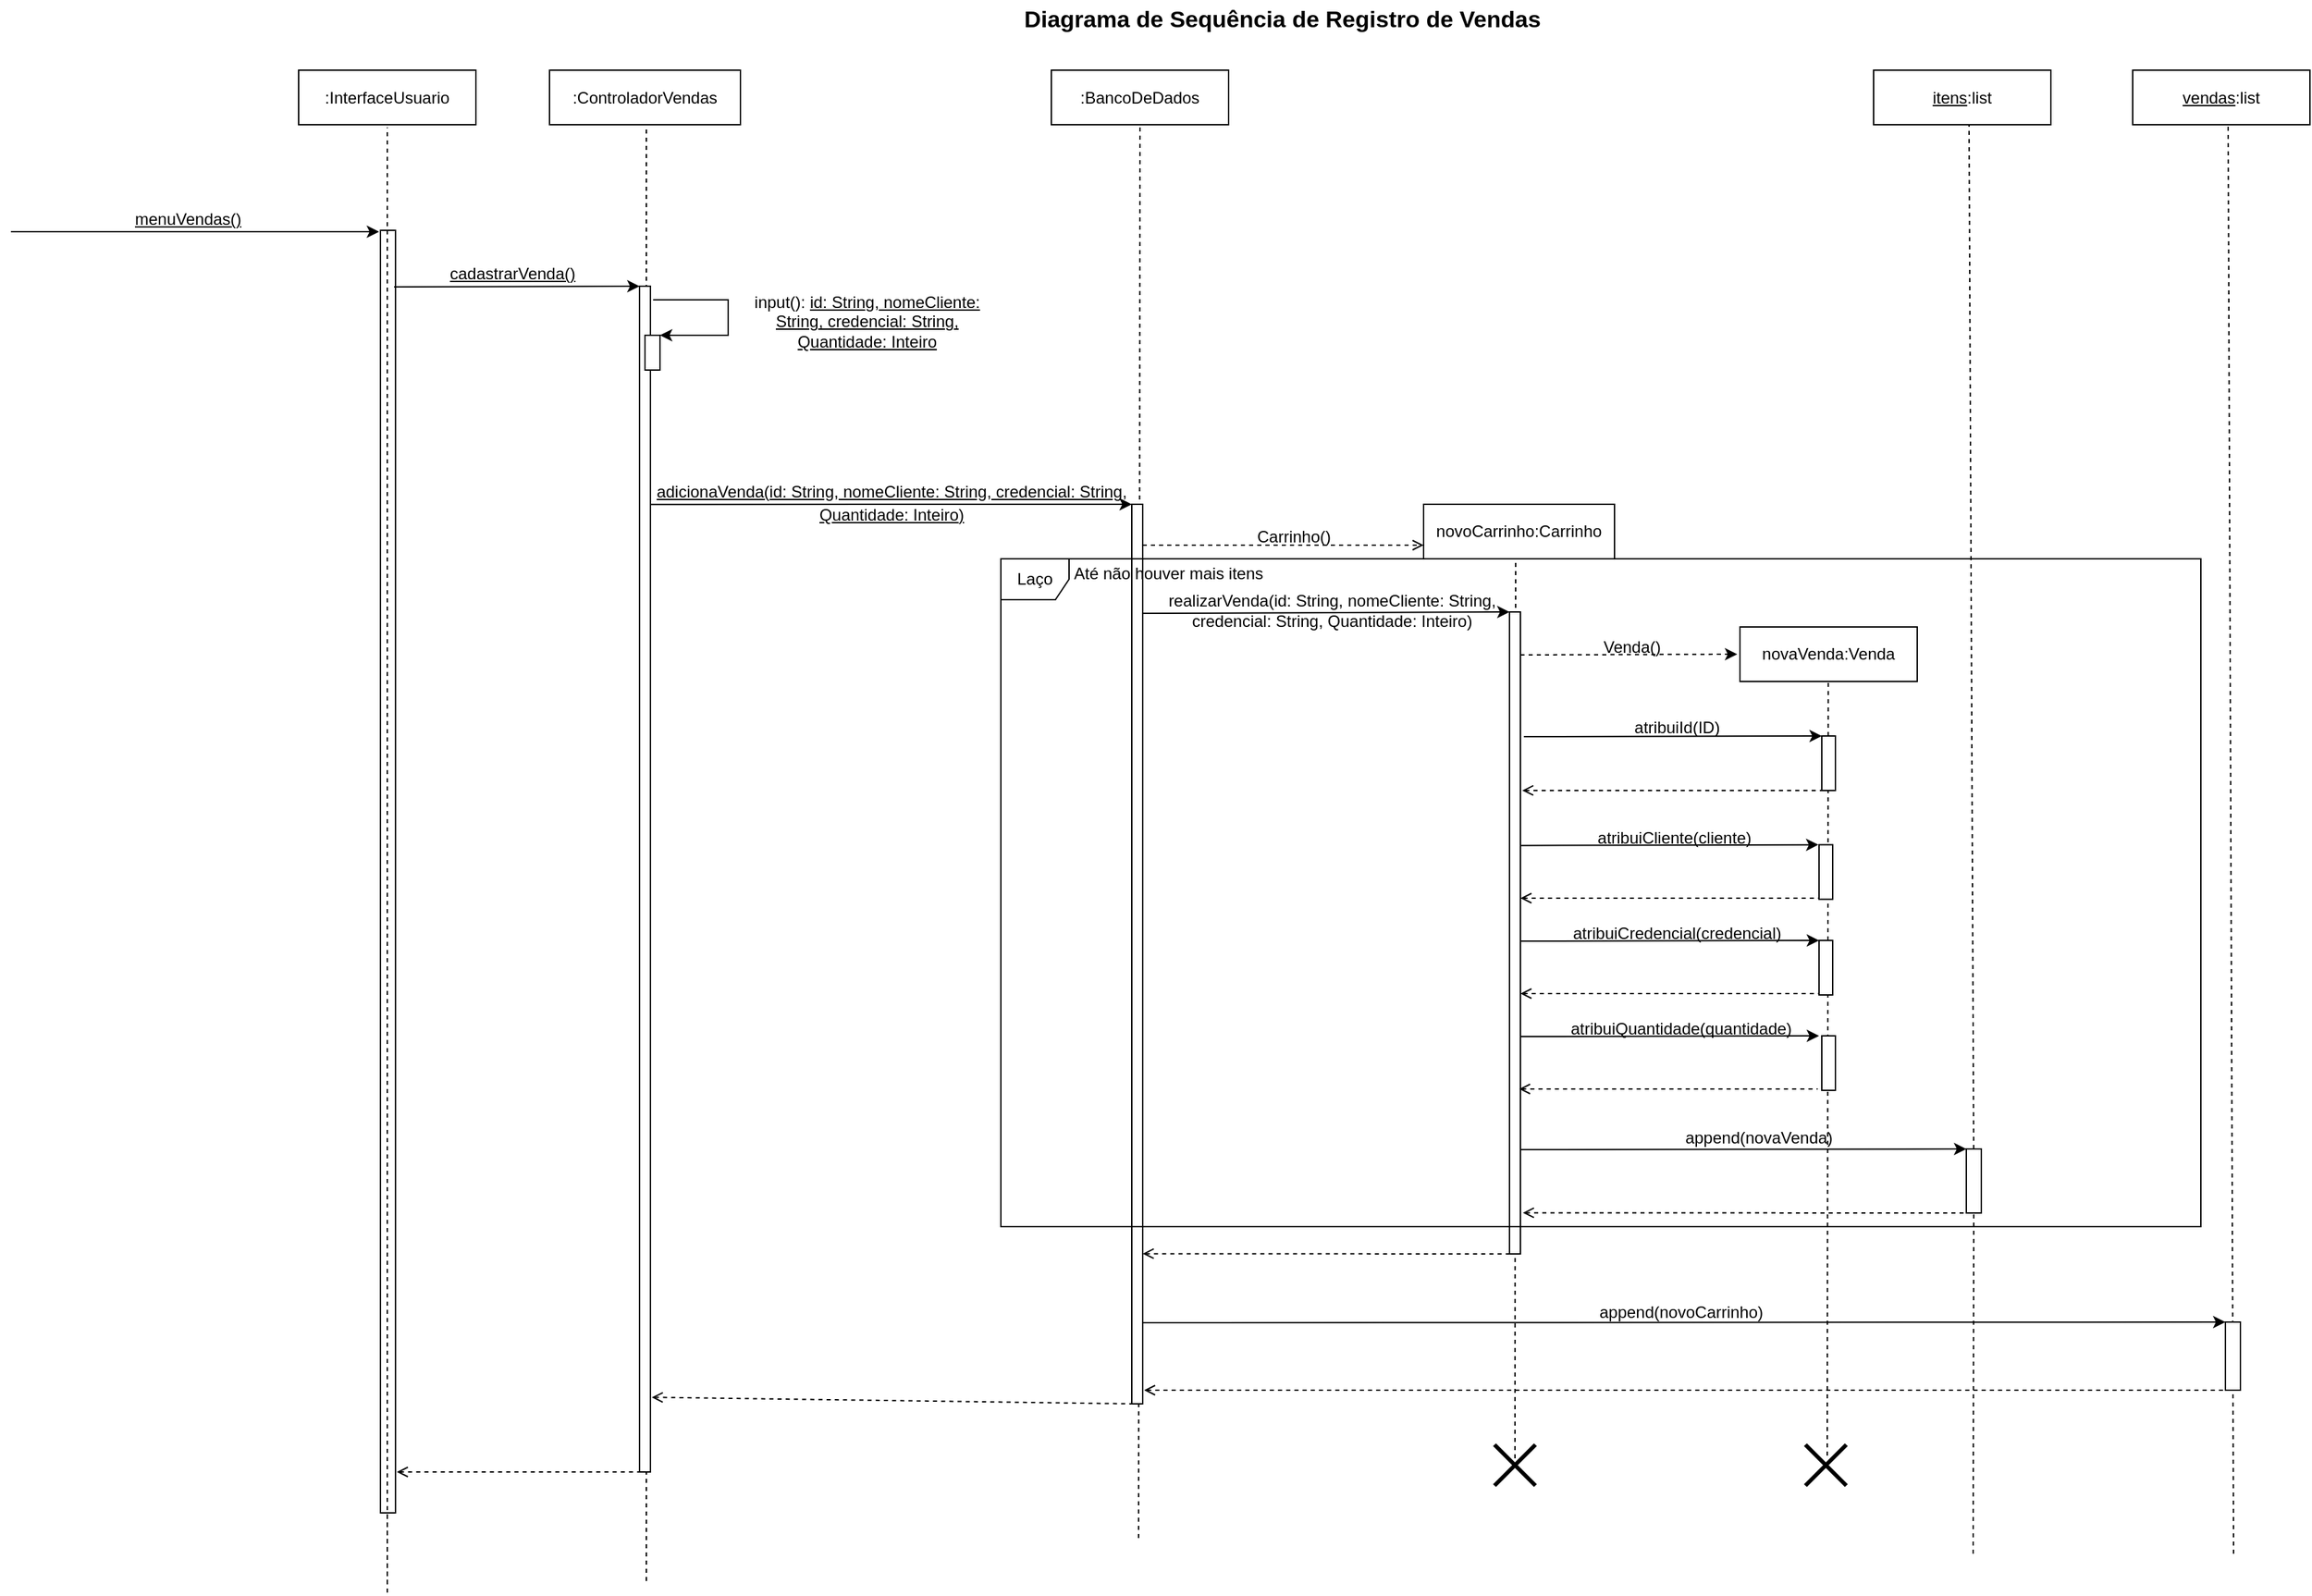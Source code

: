 <mxfile version="25.0.1">
  <diagram name="Página-1" id="8p2t1sqDA48cGPJaIhjd">
    <mxGraphModel dx="1909" dy="1221" grid="1" gridSize="10" guides="1" tooltips="1" connect="1" arrows="1" fold="1" page="0" pageScale="1" pageWidth="827" pageHeight="1169" math="0" shadow="0">
      <root>
        <mxCell id="0" />
        <mxCell id="1" parent="0" />
        <mxCell id="SlNrmb2mb2ixUGoI90xO-1" value=":InterfaceUsuario" style="rounded=0;whiteSpace=wrap;html=1;" parent="1" vertex="1">
          <mxGeometry x="175" y="-38.5" width="130" height="40" as="geometry" />
        </mxCell>
        <mxCell id="SlNrmb2mb2ixUGoI90xO-6" value="" style="endArrow=none;dashed=1;html=1;rounded=0;entryX=0.5;entryY=1;entryDx=0;entryDy=0;" parent="1" edge="1">
          <mxGeometry width="50" height="50" relative="1" as="geometry">
            <mxPoint x="240" y="1078.5" as="sourcePoint" />
            <mxPoint x="240" y="120" as="targetPoint" />
          </mxGeometry>
        </mxCell>
        <mxCell id="SlNrmb2mb2ixUGoI90xO-7" value="" style="endArrow=classic;html=1;rounded=0;" parent="1" edge="1">
          <mxGeometry width="50" height="50" relative="1" as="geometry">
            <mxPoint x="-36" y="80" as="sourcePoint" />
            <mxPoint x="234" y="80" as="targetPoint" />
          </mxGeometry>
        </mxCell>
        <mxCell id="SlNrmb2mb2ixUGoI90xO-8" value="&lt;u&gt;menuVendas()&lt;/u&gt;" style="text;html=1;align=center;verticalAlign=middle;whiteSpace=wrap;rounded=0;" parent="1" vertex="1">
          <mxGeometry x="64" y="56" width="60" height="30" as="geometry" />
        </mxCell>
        <mxCell id="SlNrmb2mb2ixUGoI90xO-9" value="" style="rounded=0;whiteSpace=wrap;html=1;" parent="1" vertex="1">
          <mxGeometry x="235" y="79" width="11.06" height="941" as="geometry" />
        </mxCell>
        <mxCell id="SlNrmb2mb2ixUGoI90xO-10" value=":ControladorVendas" style="rounded=0;whiteSpace=wrap;html=1;" parent="1" vertex="1">
          <mxGeometry x="359" y="-38.5" width="140" height="40" as="geometry" />
        </mxCell>
        <mxCell id="SlNrmb2mb2ixUGoI90xO-11" value="" style="endArrow=none;dashed=1;html=1;rounded=0;" parent="1" edge="1">
          <mxGeometry width="50" height="50" relative="1" as="geometry">
            <mxPoint x="430" y="1070" as="sourcePoint" />
            <mxPoint x="430" y="1.5" as="targetPoint" />
          </mxGeometry>
        </mxCell>
        <mxCell id="SlNrmb2mb2ixUGoI90xO-12" value="" style="endArrow=classic;html=1;rounded=0;entryX=0;entryY=0;entryDx=0;entryDy=0;" parent="1" target="SlNrmb2mb2ixUGoI90xO-14" edge="1">
          <mxGeometry width="50" height="50" relative="1" as="geometry">
            <mxPoint x="245" y="120.5" as="sourcePoint" />
            <mxPoint x="515" y="120.5" as="targetPoint" />
          </mxGeometry>
        </mxCell>
        <mxCell id="SlNrmb2mb2ixUGoI90xO-13" value="&lt;u&gt;cadastrarVenda(&lt;/u&gt;&lt;u style=&quot;background-color: initial;&quot;&gt;)&lt;/u&gt;" style="text;html=1;align=center;verticalAlign=middle;whiteSpace=wrap;rounded=0;" parent="1" vertex="1">
          <mxGeometry x="175" y="95.5" width="314" height="30" as="geometry" />
        </mxCell>
        <mxCell id="SlNrmb2mb2ixUGoI90xO-14" value="" style="rounded=0;whiteSpace=wrap;html=1;" parent="1" vertex="1">
          <mxGeometry x="425" y="120" width="8" height="870" as="geometry" />
        </mxCell>
        <mxCell id="SlNrmb2mb2ixUGoI90xO-16" value=":BancoDeDados" style="rounded=0;whiteSpace=wrap;html=1;" parent="1" vertex="1">
          <mxGeometry x="727" y="-38.5" width="130" height="40" as="geometry" />
        </mxCell>
        <mxCell id="SlNrmb2mb2ixUGoI90xO-18" value="" style="endArrow=none;dashed=1;html=1;rounded=0;entryX=0.5;entryY=1;entryDx=0;entryDy=0;" parent="1" edge="1" target="SlNrmb2mb2ixUGoI90xO-16">
          <mxGeometry width="50" height="50" relative="1" as="geometry">
            <mxPoint x="791" y="1038.5" as="sourcePoint" />
            <mxPoint x="791" y="160" as="targetPoint" />
          </mxGeometry>
        </mxCell>
        <mxCell id="SlNrmb2mb2ixUGoI90xO-17" value="" style="rounded=0;whiteSpace=wrap;html=1;" parent="1" vertex="1">
          <mxGeometry x="786" y="280" width="8" height="660" as="geometry" />
        </mxCell>
        <mxCell id="SlNrmb2mb2ixUGoI90xO-20" value="" style="endArrow=classic;html=1;rounded=0;entryX=0;entryY=0;entryDx=0;entryDy=0;exitX=1;exitY=0.184;exitDx=0;exitDy=0;exitPerimeter=0;" parent="1" source="SlNrmb2mb2ixUGoI90xO-14" target="SlNrmb2mb2ixUGoI90xO-17" edge="1">
          <mxGeometry width="50" height="50" relative="1" as="geometry">
            <mxPoint x="460" y="310" as="sourcePoint" />
            <mxPoint x="705" y="210" as="targetPoint" />
          </mxGeometry>
        </mxCell>
        <mxCell id="SlNrmb2mb2ixUGoI90xO-27" value="input(): &lt;u&gt;id: String, nomeCliente: String, credencial: String, Quantidade: Inteiro&lt;/u&gt;" style="text;html=1;align=center;verticalAlign=middle;whiteSpace=wrap;rounded=0;" parent="1" vertex="1">
          <mxGeometry x="492" y="131" width="200" height="30" as="geometry" />
        </mxCell>
        <mxCell id="SlNrmb2mb2ixUGoI90xO-29" value="" style="endArrow=classic;html=1;rounded=0;entryX=1;entryY=0;entryDx=0;entryDy=0;" parent="1" target="SlNrmb2mb2ixUGoI90xO-30" edge="1">
          <mxGeometry width="50" height="50" relative="1" as="geometry">
            <mxPoint x="435" y="130" as="sourcePoint" />
            <mxPoint x="450" y="160" as="targetPoint" />
            <Array as="points">
              <mxPoint x="490" y="130" />
              <mxPoint x="490" y="156" />
            </Array>
          </mxGeometry>
        </mxCell>
        <mxCell id="SlNrmb2mb2ixUGoI90xO-30" value="" style="rounded=0;whiteSpace=wrap;html=1;" parent="1" vertex="1">
          <mxGeometry x="429" y="156" width="11" height="25.5" as="geometry" />
        </mxCell>
        <mxCell id="SlNrmb2mb2ixUGoI90xO-63" value="&lt;u&gt;itens&lt;/u&gt;:list" style="rounded=0;whiteSpace=wrap;html=1;" parent="1" vertex="1">
          <mxGeometry x="1330" y="-38.5" width="130" height="40" as="geometry" />
        </mxCell>
        <mxCell id="SlNrmb2mb2ixUGoI90xO-64" value="" style="endArrow=none;dashed=1;html=1;rounded=0;" parent="1" source="SlNrmb2mb2ixUGoI90xO-65" edge="1">
          <mxGeometry width="50" height="50" relative="1" as="geometry">
            <mxPoint x="1400" y="880" as="sourcePoint" />
            <mxPoint x="1400" y="1.5" as="targetPoint" />
          </mxGeometry>
        </mxCell>
        <mxCell id="SlNrmb2mb2ixUGoI90xO-66" value="" style="endArrow=none;dashed=1;html=1;rounded=0;" parent="1" target="SlNrmb2mb2ixUGoI90xO-65" edge="1">
          <mxGeometry width="50" height="50" relative="1" as="geometry">
            <mxPoint x="1403" y="1050" as="sourcePoint" />
            <mxPoint x="1400" y="1.5" as="targetPoint" />
          </mxGeometry>
        </mxCell>
        <mxCell id="SlNrmb2mb2ixUGoI90xO-65" value="" style="rounded=0;whiteSpace=wrap;html=1;" parent="1" vertex="1">
          <mxGeometry x="1398" y="753" width="11" height="47" as="geometry" />
        </mxCell>
        <mxCell id="SlNrmb2mb2ixUGoI90xO-74" value="" style="endArrow=none;dashed=1;html=1;rounded=0;entryX=0;entryY=1;entryDx=0;entryDy=0;endFill=0;startArrow=open;startFill=0;exitX=1.122;exitY=0.937;exitDx=0;exitDy=0;exitPerimeter=0;" parent="1" source="SlNrmb2mb2ixUGoI90xO-14" target="SlNrmb2mb2ixUGoI90xO-17" edge="1">
          <mxGeometry width="50" height="50" relative="1" as="geometry">
            <mxPoint x="440" y="860" as="sourcePoint" />
            <mxPoint x="718" y="860" as="targetPoint" />
          </mxGeometry>
        </mxCell>
        <mxCell id="SlNrmb2mb2ixUGoI90xO-75" value="" style="endArrow=none;dashed=1;html=1;rounded=0;endFill=0;startArrow=open;startFill=0;entryX=0;entryY=1;entryDx=0;entryDy=0;" parent="1" target="SlNrmb2mb2ixUGoI90xO-14" edge="1">
          <mxGeometry width="50" height="50" relative="1" as="geometry">
            <mxPoint x="247" y="990" as="sourcePoint" />
            <mxPoint x="420" y="910" as="targetPoint" />
          </mxGeometry>
        </mxCell>
        <mxCell id="0YjvkzFQ54ltrkyTYip2-2" value="&lt;font style=&quot;font-size: 17px;&quot;&gt;&lt;b&gt;Diagrama de Sequência de Registro de Vendas&lt;/b&gt;&lt;/font&gt;" style="text;html=1;align=center;verticalAlign=middle;whiteSpace=wrap;rounded=0;" parent="1" vertex="1">
          <mxGeometry x="692" y="-90" width="409" height="30" as="geometry" />
        </mxCell>
        <mxCell id="5FncZZmG6XDiAbx9QUut-26" value="novoCarrinho:Carrinho" style="rounded=0;whiteSpace=wrap;html=1;" vertex="1" parent="1">
          <mxGeometry x="1000" y="280" width="140" height="40" as="geometry" />
        </mxCell>
        <mxCell id="5FncZZmG6XDiAbx9QUut-27" value="" style="endArrow=none;dashed=1;html=1;rounded=0;entryX=0.429;entryY=0;entryDx=0;entryDy=0;entryPerimeter=0;" edge="1" parent="1" target="5FncZZmG6XDiAbx9QUut-60">
          <mxGeometry width="50" height="50" relative="1" as="geometry">
            <mxPoint x="1067" y="980" as="sourcePoint" />
            <mxPoint x="1067.76" y="400" as="targetPoint" />
          </mxGeometry>
        </mxCell>
        <mxCell id="5FncZZmG6XDiAbx9QUut-29" value="novaVenda:Venda" style="rounded=0;whiteSpace=wrap;html=1;" vertex="1" parent="1">
          <mxGeometry x="1232" y="370" width="130" height="40" as="geometry" />
        </mxCell>
        <mxCell id="5FncZZmG6XDiAbx9QUut-30" value="Venda()" style="text;html=1;align=center;verticalAlign=middle;whiteSpace=wrap;rounded=0;" vertex="1" parent="1">
          <mxGeometry x="1123" y="370" width="60" height="30" as="geometry" />
        </mxCell>
        <mxCell id="5FncZZmG6XDiAbx9QUut-31" value="" style="endArrow=none;dashed=1;html=1;rounded=0;" edge="1" parent="1">
          <mxGeometry width="50" height="50" relative="1" as="geometry">
            <mxPoint x="1296" y="978" as="sourcePoint" />
            <mxPoint x="1296.76" y="408" as="targetPoint" />
          </mxGeometry>
        </mxCell>
        <mxCell id="5FncZZmG6XDiAbx9QUut-32" value="" style="rounded=0;whiteSpace=wrap;html=1;" vertex="1" parent="1">
          <mxGeometry x="1292" y="450" width="10" height="40" as="geometry" />
        </mxCell>
        <mxCell id="5FncZZmG6XDiAbx9QUut-33" value="atribuiId(ID)" style="text;html=1;align=center;verticalAlign=middle;whiteSpace=wrap;rounded=0;" vertex="1" parent="1">
          <mxGeometry x="1156" y="429" width="60" height="30" as="geometry" />
        </mxCell>
        <mxCell id="5FncZZmG6XDiAbx9QUut-34" value="" style="rounded=0;whiteSpace=wrap;html=1;" vertex="1" parent="1">
          <mxGeometry x="1290" y="529.8" width="10" height="40" as="geometry" />
        </mxCell>
        <mxCell id="5FncZZmG6XDiAbx9QUut-35" value="" style="rounded=0;whiteSpace=wrap;html=1;" vertex="1" parent="1">
          <mxGeometry x="1290" y="600" width="10" height="40" as="geometry" />
        </mxCell>
        <mxCell id="5FncZZmG6XDiAbx9QUut-36" value="" style="rounded=0;whiteSpace=wrap;html=1;" vertex="1" parent="1">
          <mxGeometry x="1292" y="670" width="10" height="40" as="geometry" />
        </mxCell>
        <mxCell id="5FncZZmG6XDiAbx9QUut-37" value="atribuiCliente(cliente)" style="text;html=1;align=center;verticalAlign=middle;whiteSpace=wrap;rounded=0;" vertex="1" parent="1">
          <mxGeometry x="1154" y="510" width="60" height="30" as="geometry" />
        </mxCell>
        <mxCell id="5FncZZmG6XDiAbx9QUut-38" value="atribuiCredencial(credencial)" style="text;html=1;align=center;verticalAlign=middle;whiteSpace=wrap;rounded=0;" vertex="1" parent="1">
          <mxGeometry x="1156" y="580" width="60" height="30" as="geometry" />
        </mxCell>
        <mxCell id="5FncZZmG6XDiAbx9QUut-39" value="atribuiQuantidade(quantidade)" style="text;html=1;align=center;verticalAlign=middle;whiteSpace=wrap;rounded=0;" vertex="1" parent="1">
          <mxGeometry x="1159" y="650" width="60" height="30" as="geometry" />
        </mxCell>
        <mxCell id="5FncZZmG6XDiAbx9QUut-40" value="" style="shape=umlDestroy;whiteSpace=wrap;html=1;strokeWidth=3;targetShapes=umlLifeline;" vertex="1" parent="1">
          <mxGeometry x="1280" y="970" width="30" height="30" as="geometry" />
        </mxCell>
        <mxCell id="5FncZZmG6XDiAbx9QUut-41" value="" style="rounded=0;whiteSpace=wrap;html=1;" vertex="1" parent="1">
          <mxGeometry x="1063" y="359" width="8" height="471" as="geometry" />
        </mxCell>
        <mxCell id="5FncZZmG6XDiAbx9QUut-43" value="" style="endArrow=open;dashed=1;html=1;rounded=0;entryX=0;entryY=0.75;entryDx=0;entryDy=0;endFill=0;" edge="1" parent="1" target="5FncZZmG6XDiAbx9QUut-26">
          <mxGeometry width="50" height="50" relative="1" as="geometry">
            <mxPoint x="794" y="310" as="sourcePoint" />
            <mxPoint x="844" y="260" as="targetPoint" />
          </mxGeometry>
        </mxCell>
        <mxCell id="5FncZZmG6XDiAbx9QUut-44" value="Carrinho()" style="text;html=1;align=center;verticalAlign=middle;whiteSpace=wrap;rounded=0;" vertex="1" parent="1">
          <mxGeometry x="875" y="289" width="60" height="30" as="geometry" />
        </mxCell>
        <mxCell id="5FncZZmG6XDiAbx9QUut-45" value="" style="endArrow=classic;html=1;rounded=0;exitX=0.5;exitY=0.138;exitDx=0;exitDy=0;exitPerimeter=0;entryX=0;entryY=0;entryDx=0;entryDy=0;" edge="1" parent="1" target="5FncZZmG6XDiAbx9QUut-41">
          <mxGeometry width="50" height="50" relative="1" as="geometry">
            <mxPoint x="794" y="360.04" as="sourcePoint" />
            <mxPoint x="960" y="360" as="targetPoint" />
          </mxGeometry>
        </mxCell>
        <mxCell id="5FncZZmG6XDiAbx9QUut-46" value="realizarVenda(id: String, nomeCliente: String, credencial: String, Quantidade: Inteiro)" style="text;html=1;align=center;verticalAlign=middle;whiteSpace=wrap;rounded=0;" vertex="1" parent="1">
          <mxGeometry x="788" y="343" width="290" height="30" as="geometry" />
        </mxCell>
        <mxCell id="5FncZZmG6XDiAbx9QUut-47" value="" style="endArrow=classic;html=1;rounded=0;exitX=0.5;exitY=0.138;exitDx=0;exitDy=0;exitPerimeter=0;dashed=1;" edge="1" parent="1">
          <mxGeometry width="50" height="50" relative="1" as="geometry">
            <mxPoint x="1071" y="390.52" as="sourcePoint" />
            <mxPoint x="1230" y="390" as="targetPoint" />
          </mxGeometry>
        </mxCell>
        <mxCell id="5FncZZmG6XDiAbx9QUut-48" value="" style="endArrow=classic;html=1;rounded=0;exitX=0.5;exitY=0.138;exitDx=0;exitDy=0;exitPerimeter=0;entryX=0;entryY=0;entryDx=0;entryDy=0;" edge="1" parent="1" target="5FncZZmG6XDiAbx9QUut-32">
          <mxGeometry width="50" height="50" relative="1" as="geometry">
            <mxPoint x="1073.5" y="450.52" as="sourcePoint" />
            <mxPoint x="1232.5" y="450" as="targetPoint" />
          </mxGeometry>
        </mxCell>
        <mxCell id="5FncZZmG6XDiAbx9QUut-49" value="" style="endArrow=classic;html=1;rounded=0;exitX=0.5;exitY=0.138;exitDx=0;exitDy=0;exitPerimeter=0;entryX=0;entryY=0;entryDx=0;entryDy=0;" edge="1" parent="1">
          <mxGeometry width="50" height="50" relative="1" as="geometry">
            <mxPoint x="1071" y="530.32" as="sourcePoint" />
            <mxPoint x="1289.5" y="529.8" as="targetPoint" />
          </mxGeometry>
        </mxCell>
        <mxCell id="5FncZZmG6XDiAbx9QUut-50" value="" style="endArrow=classic;html=1;rounded=0;exitX=0.5;exitY=0.138;exitDx=0;exitDy=0;exitPerimeter=0;entryX=0;entryY=0;entryDx=0;entryDy=0;" edge="1" parent="1">
          <mxGeometry width="50" height="50" relative="1" as="geometry">
            <mxPoint x="1071.5" y="600.52" as="sourcePoint" />
            <mxPoint x="1290" y="600" as="targetPoint" />
          </mxGeometry>
        </mxCell>
        <mxCell id="5FncZZmG6XDiAbx9QUut-51" value="" style="endArrow=classic;html=1;rounded=0;exitX=0.5;exitY=0.138;exitDx=0;exitDy=0;exitPerimeter=0;entryX=0;entryY=0;entryDx=0;entryDy=0;" edge="1" parent="1">
          <mxGeometry width="50" height="50" relative="1" as="geometry">
            <mxPoint x="1071.5" y="670.52" as="sourcePoint" />
            <mxPoint x="1290" y="670" as="targetPoint" />
          </mxGeometry>
        </mxCell>
        <mxCell id="5FncZZmG6XDiAbx9QUut-52" value="" style="endArrow=none;dashed=1;html=1;rounded=0;exitX=1.167;exitY=0.278;exitDx=0;exitDy=0;exitPerimeter=0;startArrow=open;startFill=0;" edge="1" parent="1" source="5FncZZmG6XDiAbx9QUut-41">
          <mxGeometry width="50" height="50" relative="1" as="geometry">
            <mxPoint x="1242" y="540" as="sourcePoint" />
            <mxPoint x="1292" y="490" as="targetPoint" />
          </mxGeometry>
        </mxCell>
        <mxCell id="5FncZZmG6XDiAbx9QUut-53" value="" style="endArrow=none;dashed=1;html=1;rounded=0;exitX=1.25;exitY=0.373;exitDx=0;exitDy=0;exitPerimeter=0;startArrow=open;startFill=0;" edge="1" parent="1">
          <mxGeometry width="50" height="50" relative="1" as="geometry">
            <mxPoint x="1071" y="569" as="sourcePoint" />
            <mxPoint x="1290" y="569" as="targetPoint" />
          </mxGeometry>
        </mxCell>
        <mxCell id="5FncZZmG6XDiAbx9QUut-54" value="" style="endArrow=none;dashed=1;html=1;rounded=0;exitX=1.25;exitY=0.373;exitDx=0;exitDy=0;exitPerimeter=0;startArrow=open;startFill=0;" edge="1" parent="1">
          <mxGeometry width="50" height="50" relative="1" as="geometry">
            <mxPoint x="1071" y="639" as="sourcePoint" />
            <mxPoint x="1290" y="639" as="targetPoint" />
          </mxGeometry>
        </mxCell>
        <mxCell id="5FncZZmG6XDiAbx9QUut-55" value="" style="endArrow=none;dashed=1;html=1;rounded=0;exitX=1.25;exitY=0.373;exitDx=0;exitDy=0;exitPerimeter=0;startArrow=open;startFill=0;" edge="1" parent="1">
          <mxGeometry width="50" height="50" relative="1" as="geometry">
            <mxPoint x="1070" y="709" as="sourcePoint" />
            <mxPoint x="1289" y="709" as="targetPoint" />
          </mxGeometry>
        </mxCell>
        <mxCell id="5FncZZmG6XDiAbx9QUut-57" value="" style="endArrow=classic;html=1;rounded=0;exitX=0.5;exitY=0.138;exitDx=0;exitDy=0;exitPerimeter=0;entryX=0;entryY=0;entryDx=0;entryDy=0;" edge="1" parent="1" target="SlNrmb2mb2ixUGoI90xO-65">
          <mxGeometry width="50" height="50" relative="1" as="geometry">
            <mxPoint x="1071" y="753.52" as="sourcePoint" />
            <mxPoint x="1289.5" y="753" as="targetPoint" />
          </mxGeometry>
        </mxCell>
        <mxCell id="5FncZZmG6XDiAbx9QUut-58" value="" style="endArrow=none;dashed=1;html=1;rounded=0;exitX=1.225;exitY=0.936;exitDx=0;exitDy=0;exitPerimeter=0;startArrow=open;startFill=0;" edge="1" parent="1" source="5FncZZmG6XDiAbx9QUut-41">
          <mxGeometry width="50" height="50" relative="1" as="geometry">
            <mxPoint x="1179" y="800" as="sourcePoint" />
            <mxPoint x="1398" y="800" as="targetPoint" />
          </mxGeometry>
        </mxCell>
        <mxCell id="5FncZZmG6XDiAbx9QUut-59" value="append(novaVenda)" style="text;html=1;align=center;verticalAlign=middle;whiteSpace=wrap;rounded=0;" vertex="1" parent="1">
          <mxGeometry x="1216" y="730" width="60" height="30" as="geometry" />
        </mxCell>
        <mxCell id="5FncZZmG6XDiAbx9QUut-60" value="Laço" style="shape=umlFrame;whiteSpace=wrap;html=1;pointerEvents=0;width=50;height=30;" vertex="1" parent="1">
          <mxGeometry x="690" y="320" width="880" height="490" as="geometry" />
        </mxCell>
        <mxCell id="5FncZZmG6XDiAbx9QUut-61" value="Até não houver mais itens" style="text;html=1;align=center;verticalAlign=middle;whiteSpace=wrap;rounded=0;" vertex="1" parent="1">
          <mxGeometry x="713" y="316" width="200" height="30" as="geometry" />
        </mxCell>
        <mxCell id="5FncZZmG6XDiAbx9QUut-62" value="" style="endArrow=none;dashed=1;html=1;rounded=0;startArrow=open;startFill=0;exitX=0.5;exitY=0.948;exitDx=0;exitDy=0;exitPerimeter=0;" edge="1" parent="1">
          <mxGeometry width="50" height="50" relative="1" as="geometry">
            <mxPoint x="794" y="829.84" as="sourcePoint" />
            <mxPoint x="1067" y="830" as="targetPoint" />
          </mxGeometry>
        </mxCell>
        <mxCell id="5FncZZmG6XDiAbx9QUut-63" value="&lt;u&gt;vendas&lt;/u&gt;:list" style="rounded=0;whiteSpace=wrap;html=1;" vertex="1" parent="1">
          <mxGeometry x="1520" y="-38.5" width="130" height="40" as="geometry" />
        </mxCell>
        <mxCell id="5FncZZmG6XDiAbx9QUut-64" value="" style="endArrow=none;dashed=1;html=1;rounded=0;" edge="1" parent="1">
          <mxGeometry width="50" height="50" relative="1" as="geometry">
            <mxPoint x="1594" y="1050" as="sourcePoint" />
            <mxPoint x="1590" y="1.5" as="targetPoint" />
          </mxGeometry>
        </mxCell>
        <mxCell id="5FncZZmG6XDiAbx9QUut-66" value="" style="rounded=0;whiteSpace=wrap;html=1;" vertex="1" parent="1">
          <mxGeometry x="1588" y="880" width="11" height="50" as="geometry" />
        </mxCell>
        <mxCell id="5FncZZmG6XDiAbx9QUut-67" value="" style="endArrow=classic;html=1;rounded=0;exitX=0.5;exitY=0.138;exitDx=0;exitDy=0;exitPerimeter=0;entryX=0;entryY=0;entryDx=0;entryDy=0;" edge="1" parent="1" target="5FncZZmG6XDiAbx9QUut-66">
          <mxGeometry width="50" height="50" relative="1" as="geometry">
            <mxPoint x="794" y="880.52" as="sourcePoint" />
            <mxPoint x="1121" y="880" as="targetPoint" />
          </mxGeometry>
        </mxCell>
        <mxCell id="5FncZZmG6XDiAbx9QUut-68" value="" style="endArrow=none;dashed=1;html=1;rounded=0;startArrow=open;startFill=0;" edge="1" parent="1">
          <mxGeometry width="50" height="50" relative="1" as="geometry">
            <mxPoint x="795" y="930" as="sourcePoint" />
            <mxPoint x="1590" y="930" as="targetPoint" />
          </mxGeometry>
        </mxCell>
        <mxCell id="5FncZZmG6XDiAbx9QUut-69" value="" style="shape=umlDestroy;whiteSpace=wrap;html=1;strokeWidth=3;targetShapes=umlLifeline;" vertex="1" parent="1">
          <mxGeometry x="1052" y="970" width="30" height="30" as="geometry" />
        </mxCell>
        <mxCell id="5FncZZmG6XDiAbx9QUut-70" value="append(novoCarrinho)" style="text;html=1;align=center;verticalAlign=middle;whiteSpace=wrap;rounded=0;" vertex="1" parent="1">
          <mxGeometry x="1159" y="858" width="60" height="30" as="geometry" />
        </mxCell>
        <mxCell id="5FncZZmG6XDiAbx9QUut-72" value="&lt;u style=&quot;line-height: 160%;&quot;&gt;adicionaVenda(&lt;/u&gt;&lt;u&gt;id: String, nomeCliente: String, credencial: String, Quantidade: Inteiro&lt;/u&gt;&lt;u style=&quot;background-color: initial;&quot;&gt;)&lt;/u&gt;" style="text;html=1;align=center;verticalAlign=middle;whiteSpace=wrap;rounded=0;" vertex="1" parent="1">
          <mxGeometry x="405" y="262.5" width="410" height="30" as="geometry" />
        </mxCell>
        <mxCell id="5FncZZmG6XDiAbx9QUut-73" value="" style="endArrow=none;dashed=1;html=1;rounded=0;" edge="1" parent="1">
          <mxGeometry width="50" height="50" relative="1" as="geometry">
            <mxPoint x="240" y="1072" as="sourcePoint" />
            <mxPoint x="240" y="3.5" as="targetPoint" />
          </mxGeometry>
        </mxCell>
      </root>
    </mxGraphModel>
  </diagram>
</mxfile>
